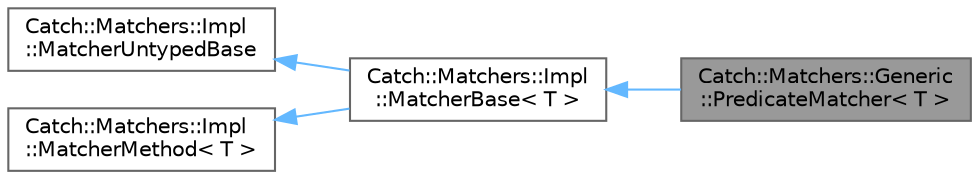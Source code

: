 digraph "Catch::Matchers::Generic::PredicateMatcher&lt; T &gt;"
{
 // LATEX_PDF_SIZE
  bgcolor="transparent";
  edge [fontname=Helvetica,fontsize=10,labelfontname=Helvetica,labelfontsize=10];
  node [fontname=Helvetica,fontsize=10,shape=box,height=0.2,width=0.4];
  rankdir="LR";
  Node1 [id="Node000001",label="Catch::Matchers::Generic\l::PredicateMatcher\< T \>",height=0.2,width=0.4,color="gray40", fillcolor="grey60", style="filled", fontcolor="black",tooltip=" "];
  Node2 -> Node1 [id="edge1_Node000001_Node000002",dir="back",color="steelblue1",style="solid",tooltip=" "];
  Node2 [id="Node000002",label="Catch::Matchers::Impl\l::MatcherBase\< T \>",height=0.2,width=0.4,color="gray40", fillcolor="white", style="filled",URL="$struct_catch_1_1_matchers_1_1_impl_1_1_matcher_base.html",tooltip=" "];
  Node3 -> Node2 [id="edge2_Node000002_Node000003",dir="back",color="steelblue1",style="solid",tooltip=" "];
  Node3 [id="Node000003",label="Catch::Matchers::Impl\l::MatcherUntypedBase",height=0.2,width=0.4,color="gray40", fillcolor="white", style="filled",URL="$class_catch_1_1_matchers_1_1_impl_1_1_matcher_untyped_base.html",tooltip=" "];
  Node4 -> Node2 [id="edge3_Node000002_Node000004",dir="back",color="steelblue1",style="solid",tooltip=" "];
  Node4 [id="Node000004",label="Catch::Matchers::Impl\l::MatcherMethod\< T \>",height=0.2,width=0.4,color="gray40", fillcolor="white", style="filled",URL="$struct_catch_1_1_matchers_1_1_impl_1_1_matcher_method.html",tooltip=" "];
}
